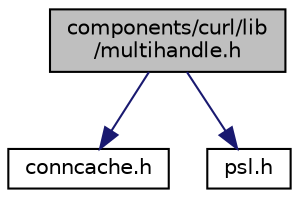 digraph "components/curl/lib/multihandle.h"
{
  edge [fontname="Helvetica",fontsize="10",labelfontname="Helvetica",labelfontsize="10"];
  node [fontname="Helvetica",fontsize="10",shape=record];
  Node0 [label="components/curl/lib\l/multihandle.h",height=0.2,width=0.4,color="black", fillcolor="grey75", style="filled", fontcolor="black"];
  Node0 -> Node1 [color="midnightblue",fontsize="10",style="solid",fontname="Helvetica"];
  Node1 [label="conncache.h",height=0.2,width=0.4,color="black", fillcolor="white", style="filled",URL="$conncache_8h.html"];
  Node0 -> Node2 [color="midnightblue",fontsize="10",style="solid",fontname="Helvetica"];
  Node2 [label="psl.h",height=0.2,width=0.4,color="black", fillcolor="white", style="filled",URL="$psl_8h.html"];
}
